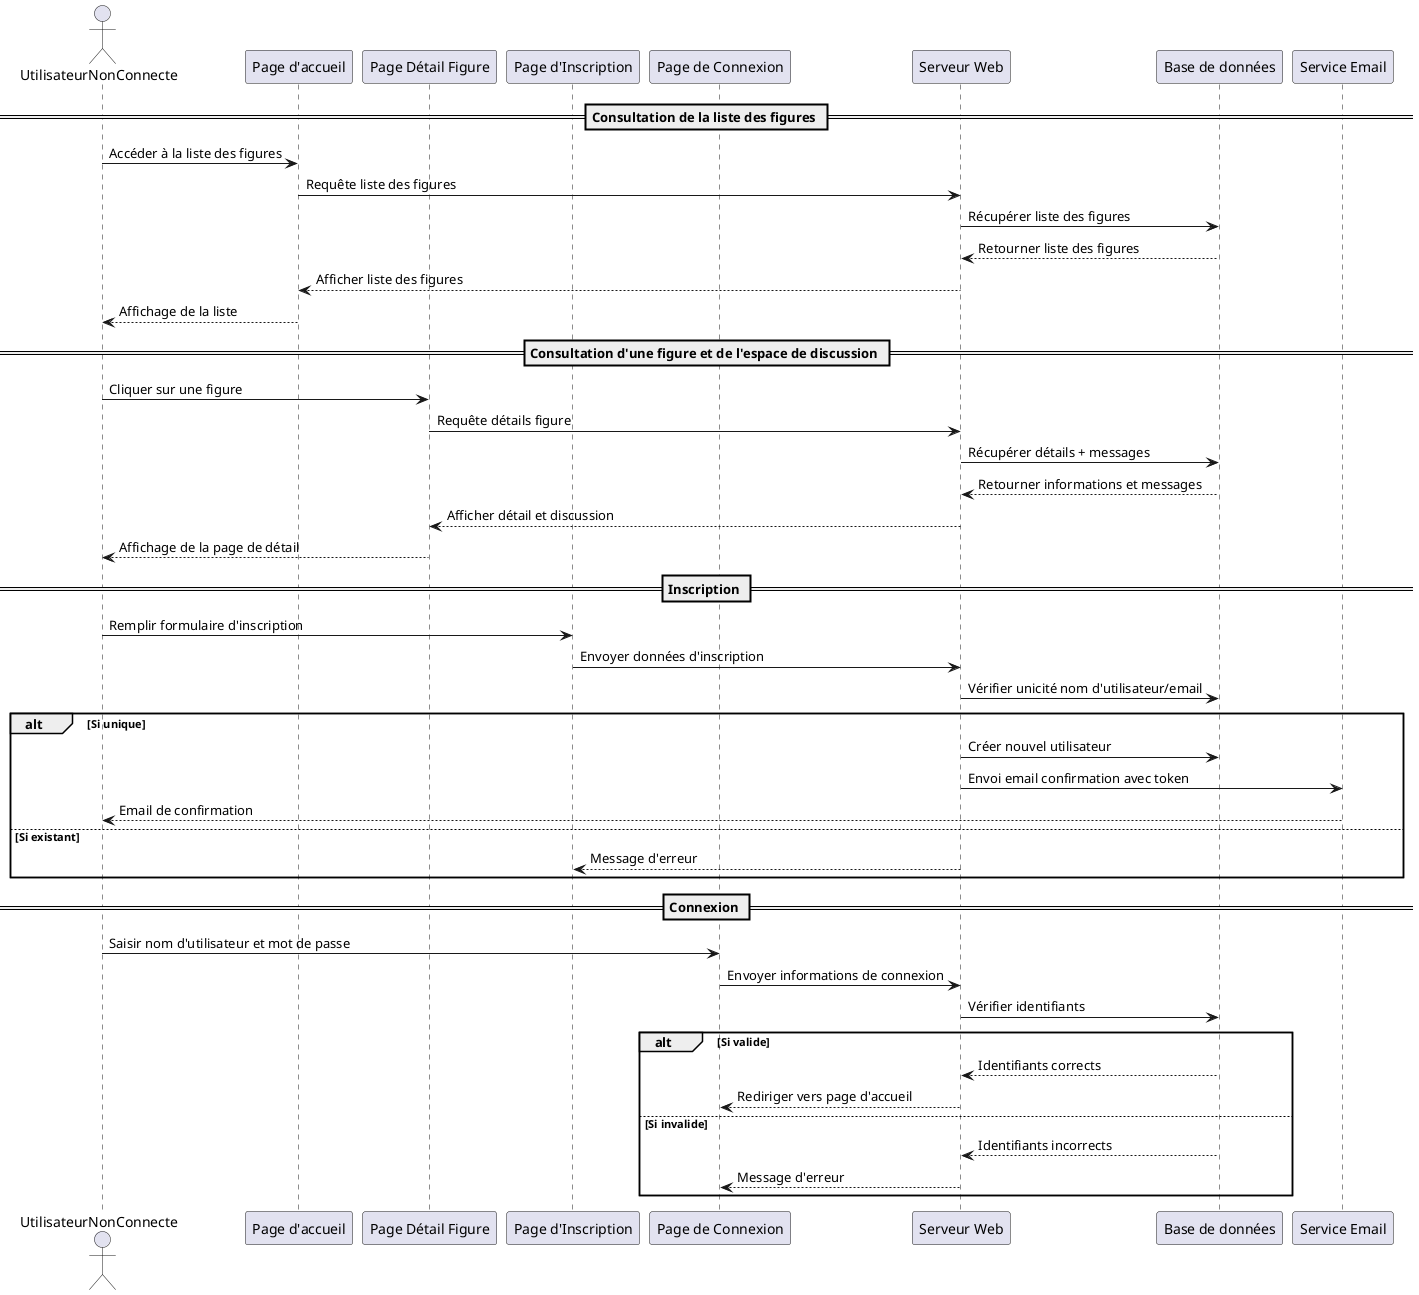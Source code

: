 @startuml
actor UtilisateurNonConnecte
participant "Page d'accueil"
participant "Page Détail Figure"
participant "Page d'Inscription"
participant "Page de Connexion"
participant "Serveur Web"
participant "Base de données"
participant "Service Email"

== Consultation de la liste des figures ==
UtilisateurNonConnecte -> "Page d'accueil" : Accéder à la liste des figures
"Page d'accueil" -> "Serveur Web" : Requête liste des figures
"Serveur Web" -> "Base de données" : Récupérer liste des figures
"Base de données" --> "Serveur Web" : Retourner liste des figures
"Serveur Web" --> "Page d'accueil" : Afficher liste des figures
"Page d'accueil" --> UtilisateurNonConnecte : Affichage de la liste

== Consultation d'une figure et de l'espace de discussion ==
UtilisateurNonConnecte -> "Page Détail Figure" : Cliquer sur une figure
"Page Détail Figure" -> "Serveur Web" : Requête détails figure
"Serveur Web" -> "Base de données" : Récupérer détails + messages
"Base de données" --> "Serveur Web" : Retourner informations et messages
"Serveur Web" --> "Page Détail Figure" : Afficher détail et discussion
"Page Détail Figure" --> UtilisateurNonConnecte : Affichage de la page de détail

== Inscription ==
UtilisateurNonConnecte -> "Page d'Inscription" : Remplir formulaire d'inscription
"Page d'Inscription" -> "Serveur Web" : Envoyer données d'inscription
"Serveur Web" -> "Base de données" : Vérifier unicité nom d'utilisateur/email
alt Si unique
    "Serveur Web" -> "Base de données" : Créer nouvel utilisateur
    "Serveur Web" -> "Service Email" : Envoi email confirmation avec token
    "Service Email" --> UtilisateurNonConnecte : Email de confirmation
else Si existant
    "Serveur Web" --> "Page d'Inscription" : Message d'erreur
end

== Connexion ==
UtilisateurNonConnecte -> "Page de Connexion" : Saisir nom d'utilisateur et mot de passe
"Page de Connexion" -> "Serveur Web" : Envoyer informations de connexion
"Serveur Web" -> "Base de données" : Vérifier identifiants
alt Si valide
    "Base de données" --> "Serveur Web" : Identifiants corrects
    "Serveur Web" --> "Page de Connexion" : Rediriger vers page d'accueil
else Si invalide
    "Base de données" --> "Serveur Web" : Identifiants incorrects
    "Serveur Web" --> "Page de Connexion" : Message d'erreur
end
@enduml
